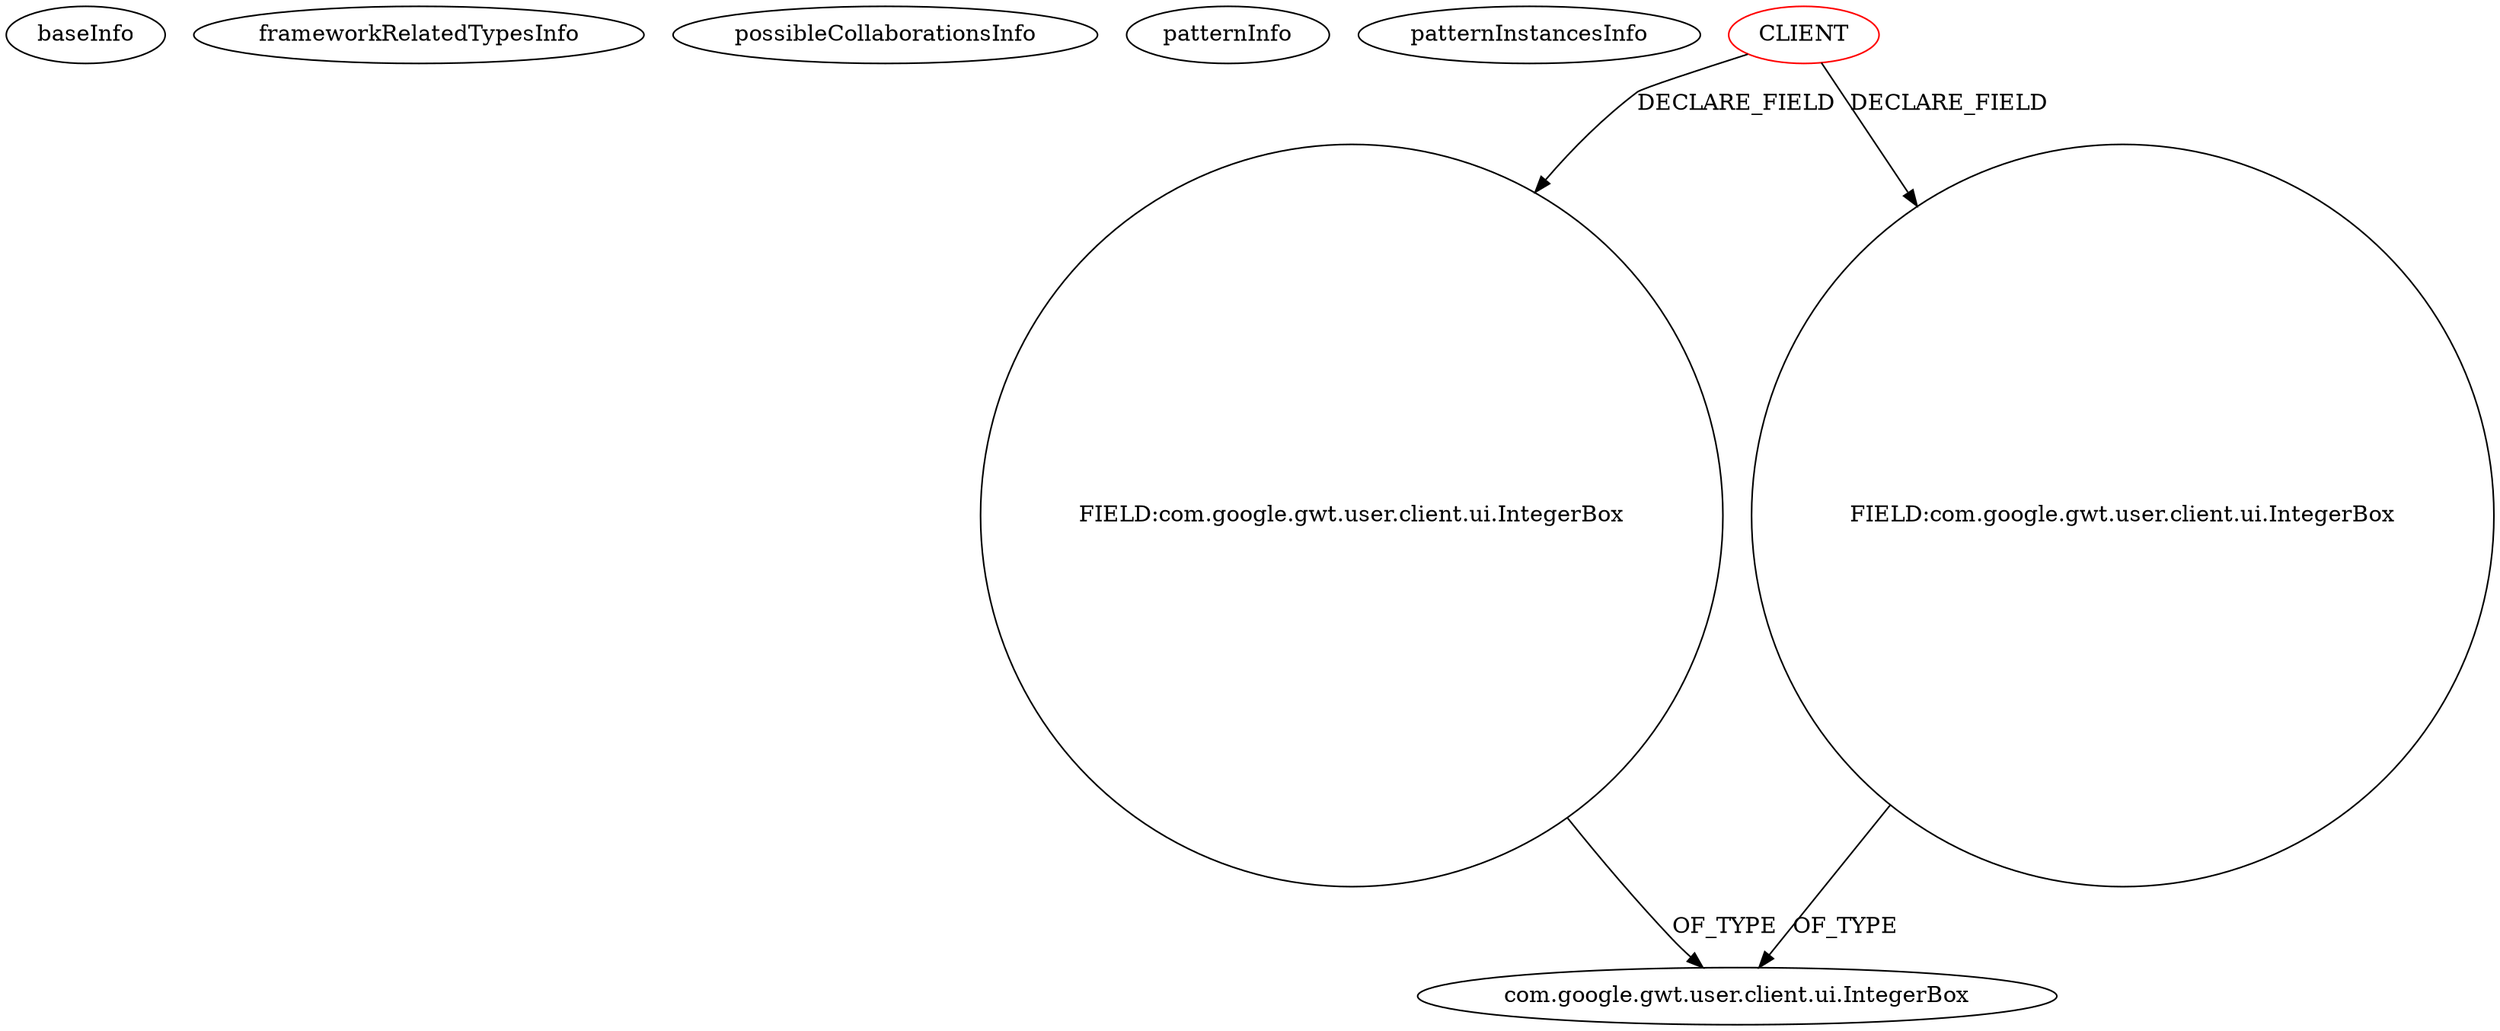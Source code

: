 digraph {
baseInfo[graphId=1425,category="pattern",isAnonymous=false,possibleRelation=false]
frameworkRelatedTypesInfo[]
possibleCollaborationsInfo[]
patternInfo[frequency=2.0,patternRootClient=0]
patternInstancesInfo[0="jumanor-matamarcianos~/jumanor-matamarcianos/matamarcianos-master/src/main/java/pck/client/TfrmMenu.java~TfrmMenu~3314",1="dapicard-gwt-surface~/dapicard-gwt-surface/gwt-surface-master/gwt-surface/src/main/java/com/axeiya/gwt/surface/client/control/image/ImageSize.java~ImageSize~1206"]
3[label="FIELD:com.google.gwt.user.client.ui.IntegerBox",vertexType="FIELD_DECLARATION",isFrameworkType=false,shape=circle]
0[label="CLIENT",vertexType="ROOT_CLIENT_CLASS_DECLARATION",isFrameworkType=false,color=red]
7[label="FIELD:com.google.gwt.user.client.ui.IntegerBox",vertexType="FIELD_DECLARATION",isFrameworkType=false,shape=circle]
4[label="com.google.gwt.user.client.ui.IntegerBox",vertexType="FRAMEWORK_CLASS_TYPE",isFrameworkType=false]
7->4[label="OF_TYPE"]
0->7[label="DECLARE_FIELD"]
0->3[label="DECLARE_FIELD"]
3->4[label="OF_TYPE"]
}
